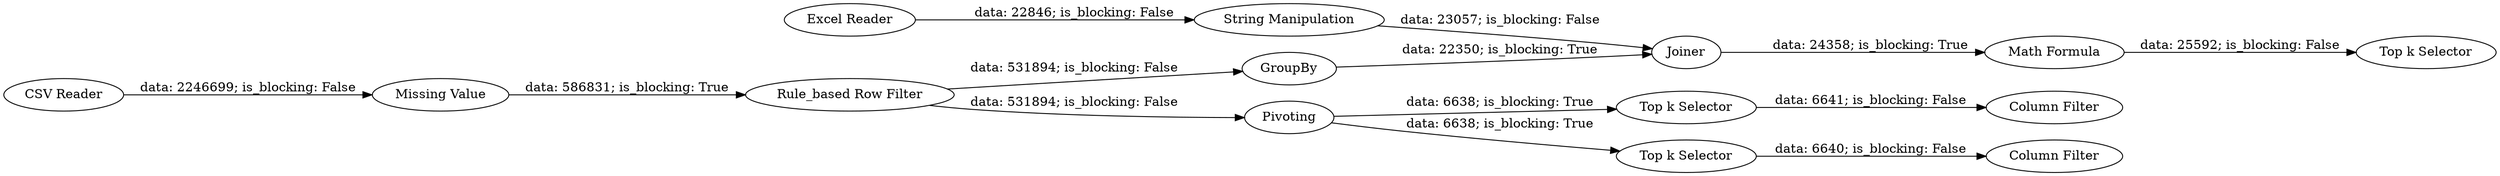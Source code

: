 digraph {
	"2185857264022617250_23" [label=Pivoting]
	"2185857264022617250_22" [label="Rule_based Row Filter"]
	"2185857264022617250_11" [label="String Manipulation"]
	"2185857264022617250_18" [label="Top k Selector"]
	"2185857264022617250_25" [label="Top k Selector"]
	"2185857264022617250_14" [label=GroupBy]
	"2185857264022617250_24" [label="Top k Selector"]
	"2185857264022617250_1" [label="CSV Reader"]
	"2185857264022617250_15" [label=Joiner]
	"2185857264022617250_17" [label="Math Formula"]
	"2185857264022617250_26" [label="Column Filter"]
	"2185857264022617250_5" [label="Missing Value"]
	"2185857264022617250_27" [label="Column Filter"]
	"2185857264022617250_10" [label="Excel Reader"]
	"2185857264022617250_1" -> "2185857264022617250_5" [label="data: 2246699; is_blocking: False"]
	"2185857264022617250_11" -> "2185857264022617250_15" [label="data: 23057; is_blocking: False"]
	"2185857264022617250_23" -> "2185857264022617250_24" [label="data: 6638; is_blocking: True"]
	"2185857264022617250_24" -> "2185857264022617250_26" [label="data: 6641; is_blocking: False"]
	"2185857264022617250_17" -> "2185857264022617250_18" [label="data: 25592; is_blocking: False"]
	"2185857264022617250_14" -> "2185857264022617250_15" [label="data: 22350; is_blocking: True"]
	"2185857264022617250_22" -> "2185857264022617250_14" [label="data: 531894; is_blocking: False"]
	"2185857264022617250_23" -> "2185857264022617250_25" [label="data: 6638; is_blocking: True"]
	"2185857264022617250_22" -> "2185857264022617250_23" [label="data: 531894; is_blocking: False"]
	"2185857264022617250_10" -> "2185857264022617250_11" [label="data: 22846; is_blocking: False"]
	"2185857264022617250_25" -> "2185857264022617250_27" [label="data: 6640; is_blocking: False"]
	"2185857264022617250_5" -> "2185857264022617250_22" [label="data: 586831; is_blocking: True"]
	"2185857264022617250_15" -> "2185857264022617250_17" [label="data: 24358; is_blocking: True"]
	rankdir=LR
}
